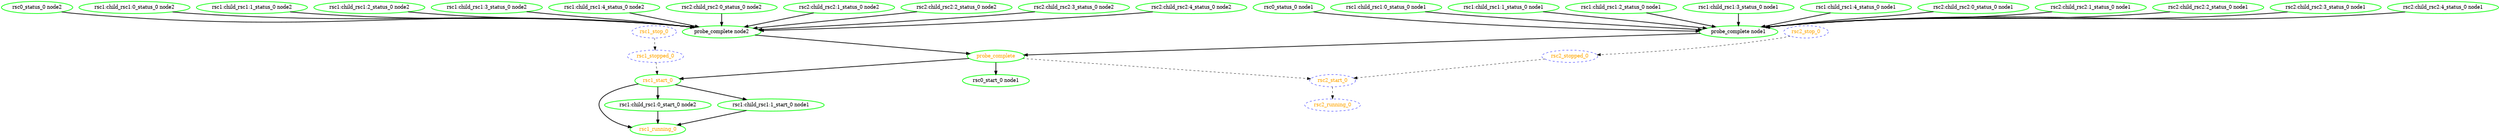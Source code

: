 digraph "g" {
	size = "30,30"
"probe_complete" [ style=bold color="green" fontcolor="orange" ]
"probe_complete node1" [ style=bold color="green" fontcolor="black" ]
"rsc0_status_0 node1" [ style=bold color="green" fontcolor="black" ]
"rsc1:child_rsc1:0_status_0 node1" [ style=bold color="green" fontcolor="black" ]
"rsc1:child_rsc1:1_status_0 node1" [ style=bold color="green" fontcolor="black" ]
"rsc1:child_rsc1:2_status_0 node1" [ style=bold color="green" fontcolor="black" ]
"rsc1:child_rsc1:3_status_0 node1" [ style=bold color="green" fontcolor="black" ]
"rsc1:child_rsc1:4_status_0 node1" [ style=bold color="green" fontcolor="black" ]
"rsc2:child_rsc2:0_status_0 node1" [ style=bold color="green" fontcolor="black" ]
"rsc2:child_rsc2:1_status_0 node1" [ style=bold color="green" fontcolor="black" ]
"rsc2:child_rsc2:2_status_0 node1" [ style=bold color="green" fontcolor="black" ]
"rsc2:child_rsc2:3_status_0 node1" [ style=bold color="green" fontcolor="black" ]
"rsc2:child_rsc2:4_status_0 node1" [ style=bold color="green" fontcolor="black" ]
"probe_complete node2" [ style=bold color="green" fontcolor="black" ]
"rsc0_status_0 node2" [ style=bold color="green" fontcolor="black" ]
"rsc1:child_rsc1:0_status_0 node2" [ style=bold color="green" fontcolor="black" ]
"rsc1:child_rsc1:1_status_0 node2" [ style=bold color="green" fontcolor="black" ]
"rsc1:child_rsc1:2_status_0 node2" [ style=bold color="green" fontcolor="black" ]
"rsc1:child_rsc1:3_status_0 node2" [ style=bold color="green" fontcolor="black" ]
"rsc1:child_rsc1:4_status_0 node2" [ style=bold color="green" fontcolor="black" ]
"rsc2:child_rsc2:0_status_0 node2" [ style=bold color="green" fontcolor="black" ]
"rsc2:child_rsc2:1_status_0 node2" [ style=bold color="green" fontcolor="black" ]
"rsc2:child_rsc2:2_status_0 node2" [ style=bold color="green" fontcolor="black" ]
"rsc2:child_rsc2:3_status_0 node2" [ style=bold color="green" fontcolor="black" ]
"rsc2:child_rsc2:4_status_0 node2" [ style=bold color="green" fontcolor="black" ]
"rsc0_start_0 node1" [ style=bold color="green" fontcolor="black" ]
"rsc1:child_rsc1:0_start_0 node2" [ style=bold color="green" fontcolor="black" ]
"rsc1:child_rsc1:1_start_0 node1" [ style=bold color="green" fontcolor="black" ]
"rsc1_start_0" [ style=bold color="green" fontcolor="orange" ]
"rsc1_running_0" [ style=bold color="green" fontcolor="orange" ]
"rsc1_stop_0" [ style="dashed" color="blue" fontcolor="orange" ]
"rsc1_stopped_0" [ style="dashed" color="blue" fontcolor="orange" ]
"rsc2_start_0" [ style="dashed" color="blue" fontcolor="orange" ]
"rsc2_running_0" [ style="dashed" color="blue" fontcolor="orange" ]
"rsc2_stop_0" [ style="dashed" color="blue" fontcolor="orange" ]
"rsc2_stopped_0" [ style="dashed" color="blue" fontcolor="orange" ]
"probe_complete node1" -> "probe_complete" [ style = bold]
"probe_complete node2" -> "probe_complete" [ style = bold]
"rsc0_status_0 node1" -> "probe_complete node1" [ style = bold]
"rsc1:child_rsc1:0_status_0 node1" -> "probe_complete node1" [ style = bold]
"rsc1:child_rsc1:1_status_0 node1" -> "probe_complete node1" [ style = bold]
"rsc1:child_rsc1:2_status_0 node1" -> "probe_complete node1" [ style = bold]
"rsc1:child_rsc1:3_status_0 node1" -> "probe_complete node1" [ style = bold]
"rsc1:child_rsc1:4_status_0 node1" -> "probe_complete node1" [ style = bold]
"rsc2:child_rsc2:0_status_0 node1" -> "probe_complete node1" [ style = bold]
"rsc2:child_rsc2:1_status_0 node1" -> "probe_complete node1" [ style = bold]
"rsc2:child_rsc2:2_status_0 node1" -> "probe_complete node1" [ style = bold]
"rsc2:child_rsc2:3_status_0 node1" -> "probe_complete node1" [ style = bold]
"rsc2:child_rsc2:4_status_0 node1" -> "probe_complete node1" [ style = bold]
"rsc0_status_0 node2" -> "probe_complete node2" [ style = bold]
"rsc1:child_rsc1:0_status_0 node2" -> "probe_complete node2" [ style = bold]
"rsc1:child_rsc1:1_status_0 node2" -> "probe_complete node2" [ style = bold]
"rsc1:child_rsc1:2_status_0 node2" -> "probe_complete node2" [ style = bold]
"rsc1:child_rsc1:3_status_0 node2" -> "probe_complete node2" [ style = bold]
"rsc1:child_rsc1:4_status_0 node2" -> "probe_complete node2" [ style = bold]
"rsc2:child_rsc2:0_status_0 node2" -> "probe_complete node2" [ style = bold]
"rsc2:child_rsc2:1_status_0 node2" -> "probe_complete node2" [ style = bold]
"rsc2:child_rsc2:2_status_0 node2" -> "probe_complete node2" [ style = bold]
"rsc2:child_rsc2:3_status_0 node2" -> "probe_complete node2" [ style = bold]
"rsc2:child_rsc2:4_status_0 node2" -> "probe_complete node2" [ style = bold]
"probe_complete" -> "rsc0_start_0 node1" [ style = bold]
"rsc1_start_0" -> "rsc1:child_rsc1:0_start_0 node2" [ style = bold]
"rsc1_start_0" -> "rsc1:child_rsc1:1_start_0 node1" [ style = bold]
"probe_complete" -> "rsc1_start_0" [ style = bold]
"rsc1_stopped_0" -> "rsc1_start_0" [ style = dashed]
"rsc1:child_rsc1:0_start_0 node2" -> "rsc1_running_0" [ style = bold]
"rsc1:child_rsc1:1_start_0 node1" -> "rsc1_running_0" [ style = bold]
"rsc1_start_0" -> "rsc1_running_0" [ style = bold]
"rsc1_stop_0" -> "rsc1_stopped_0" [ style = dashed]
"probe_complete" -> "rsc2_start_0" [ style = dashed]
"rsc2_stopped_0" -> "rsc2_start_0" [ style = dashed]
"rsc2_start_0" -> "rsc2_running_0" [ style = dashed]
"rsc2_stop_0" -> "rsc2_stopped_0" [ style = dashed]
}
